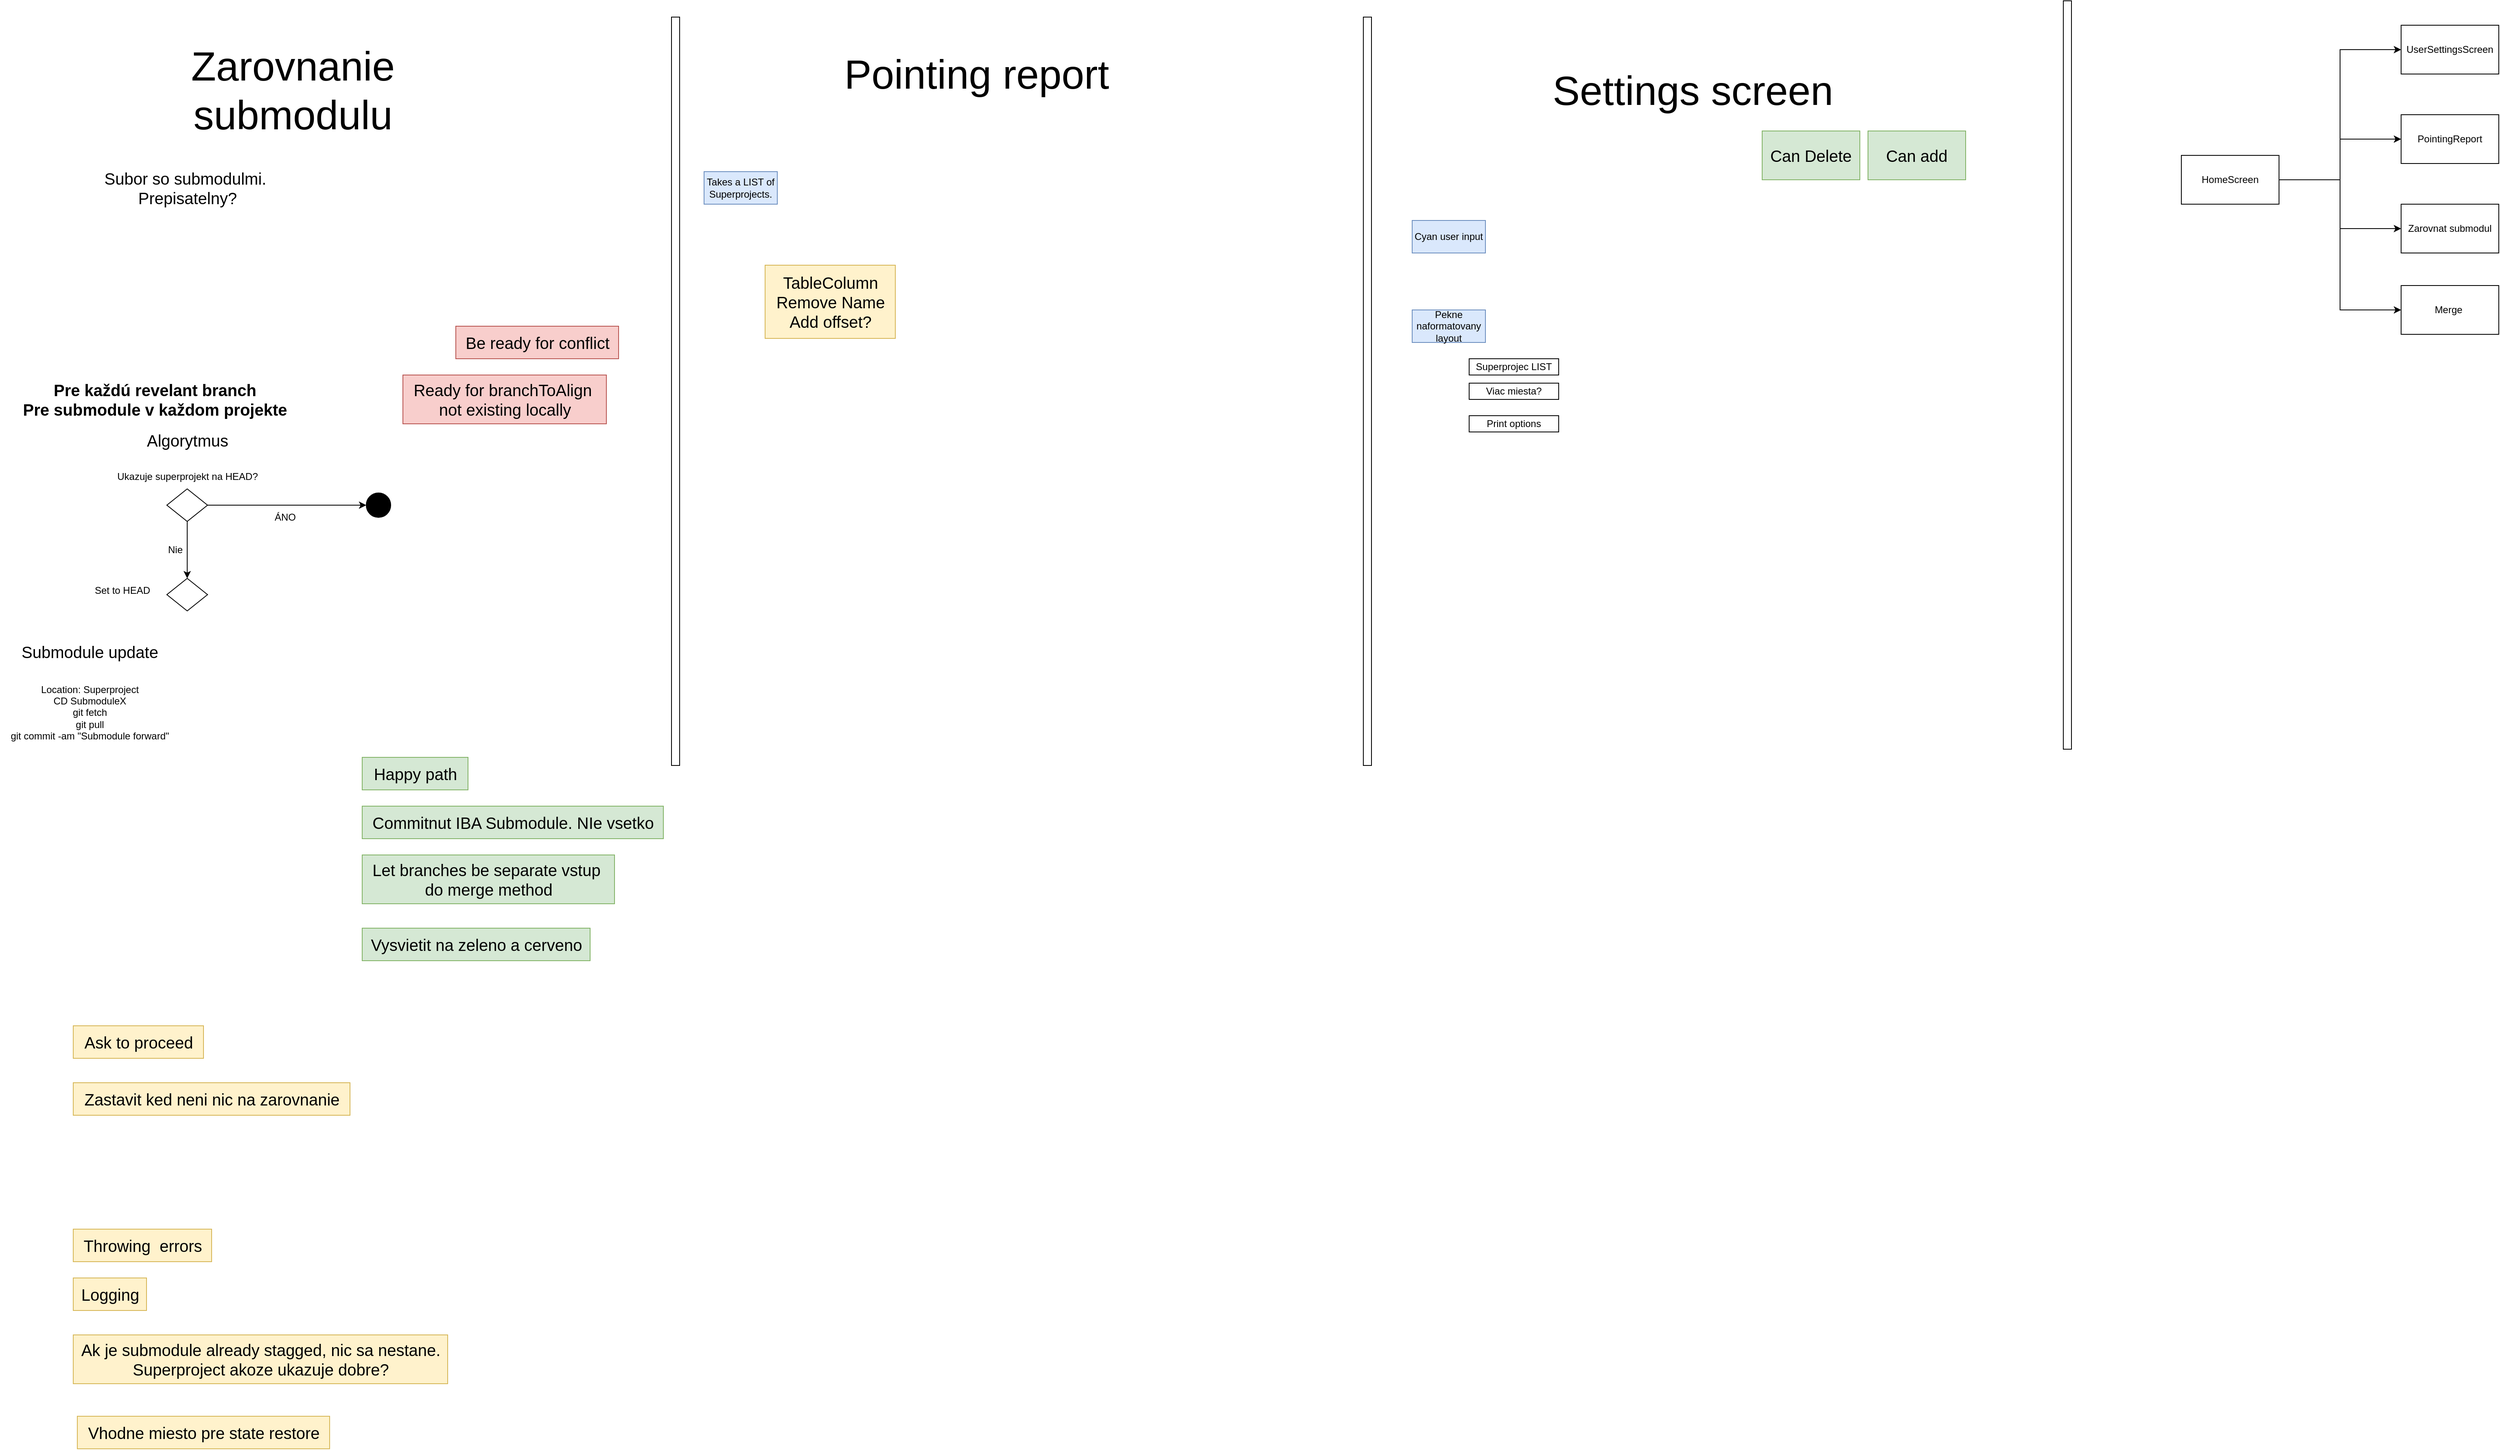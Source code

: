 <mxfile version="27.0.9">
  <diagram name="Page-1" id="3orqYU6fAVE5CK-2h4ND">
    <mxGraphModel dx="4272" dy="1037" grid="1" gridSize="10" guides="1" tooltips="1" connect="1" arrows="1" fold="1" page="1" pageScale="1" pageWidth="850" pageHeight="1100" math="0" shadow="0">
      <root>
        <mxCell id="0" />
        <mxCell id="1" parent="0" />
        <mxCell id="iCKe8L9vZJJtGCBKQtnD-6" style="edgeStyle=orthogonalEdgeStyle;rounded=0;orthogonalLoop=1;jettySize=auto;html=1;exitX=1;exitY=0.5;exitDx=0;exitDy=0;entryX=0;entryY=0.5;entryDx=0;entryDy=0;" parent="1" source="iCKe8L9vZJJtGCBKQtnD-1" target="iCKe8L9vZJJtGCBKQtnD-2" edge="1">
          <mxGeometry relative="1" as="geometry" />
        </mxCell>
        <mxCell id="iCKe8L9vZJJtGCBKQtnD-7" style="edgeStyle=orthogonalEdgeStyle;rounded=0;orthogonalLoop=1;jettySize=auto;html=1;exitX=1;exitY=0.5;exitDx=0;exitDy=0;entryX=0;entryY=0.5;entryDx=0;entryDy=0;" parent="1" source="iCKe8L9vZJJtGCBKQtnD-1" target="iCKe8L9vZJJtGCBKQtnD-3" edge="1">
          <mxGeometry relative="1" as="geometry" />
        </mxCell>
        <mxCell id="iCKe8L9vZJJtGCBKQtnD-8" style="edgeStyle=orthogonalEdgeStyle;rounded=0;orthogonalLoop=1;jettySize=auto;html=1;exitX=1;exitY=0.5;exitDx=0;exitDy=0;entryX=0;entryY=0.5;entryDx=0;entryDy=0;" parent="1" source="iCKe8L9vZJJtGCBKQtnD-1" target="iCKe8L9vZJJtGCBKQtnD-4" edge="1">
          <mxGeometry relative="1" as="geometry" />
        </mxCell>
        <mxCell id="iCKe8L9vZJJtGCBKQtnD-9" style="edgeStyle=orthogonalEdgeStyle;rounded=0;orthogonalLoop=1;jettySize=auto;html=1;exitX=1;exitY=0.5;exitDx=0;exitDy=0;entryX=0;entryY=0.5;entryDx=0;entryDy=0;" parent="1" source="iCKe8L9vZJJtGCBKQtnD-1" target="iCKe8L9vZJJtGCBKQtnD-5" edge="1">
          <mxGeometry relative="1" as="geometry" />
        </mxCell>
        <mxCell id="iCKe8L9vZJJtGCBKQtnD-1" value="HomeScreen" style="whiteSpace=wrap;html=1;" parent="1" vertex="1">
          <mxGeometry x="145" y="250" width="120" height="60" as="geometry" />
        </mxCell>
        <mxCell id="iCKe8L9vZJJtGCBKQtnD-2" value="UserSettingsScreen" style="whiteSpace=wrap;html=1;" parent="1" vertex="1">
          <mxGeometry x="415" y="90" width="120" height="60" as="geometry" />
        </mxCell>
        <mxCell id="iCKe8L9vZJJtGCBKQtnD-3" value="PointingReport" style="whiteSpace=wrap;html=1;" parent="1" vertex="1">
          <mxGeometry x="415" y="200" width="120" height="60" as="geometry" />
        </mxCell>
        <mxCell id="iCKe8L9vZJJtGCBKQtnD-4" value="Zarovnat submodul" style="whiteSpace=wrap;html=1;" parent="1" vertex="1">
          <mxGeometry x="415" y="310" width="120" height="60" as="geometry" />
        </mxCell>
        <mxCell id="iCKe8L9vZJJtGCBKQtnD-5" value="Merge&amp;nbsp;" style="whiteSpace=wrap;html=1;" parent="1" vertex="1">
          <mxGeometry x="415" y="410" width="120" height="60" as="geometry" />
        </mxCell>
        <mxCell id="9OnaElkXCphRrL8_LYWj-2" value="Pointing report" style="text;html=1;align=center;verticalAlign=middle;whiteSpace=wrap;rounded=0;fontSize=50;" parent="1" vertex="1">
          <mxGeometry x="-1520" y="120" width="370" height="60" as="geometry" />
        </mxCell>
        <mxCell id="9OnaElkXCphRrL8_LYWj-3" value="Zarovnanie submodulu" style="text;html=1;align=center;verticalAlign=middle;whiteSpace=wrap;rounded=0;fontSize=50;" parent="1" vertex="1">
          <mxGeometry x="-2360" y="140" width="370" height="60" as="geometry" />
        </mxCell>
        <mxCell id="9OnaElkXCphRrL8_LYWj-4" value="Settings screen" style="text;html=1;align=center;verticalAlign=middle;whiteSpace=wrap;rounded=0;fontSize=50;" parent="1" vertex="1">
          <mxGeometry x="-640" y="140" width="370" height="60" as="geometry" />
        </mxCell>
        <mxCell id="9OnaElkXCphRrL8_LYWj-5" value="" style="rounded=0;whiteSpace=wrap;html=1;" parent="1" vertex="1">
          <mxGeometry x="-860" y="80" width="10" height="920" as="geometry" />
        </mxCell>
        <mxCell id="9OnaElkXCphRrL8_LYWj-6" value="" style="rounded=0;whiteSpace=wrap;html=1;" parent="1" vertex="1">
          <mxGeometry x="-1710" y="80" width="10" height="920" as="geometry" />
        </mxCell>
        <mxCell id="9OnaElkXCphRrL8_LYWj-7" value="" style="rounded=0;whiteSpace=wrap;html=1;" parent="1" vertex="1">
          <mxGeometry y="60" width="10" height="920" as="geometry" />
        </mxCell>
        <mxCell id="9OnaElkXCphRrL8_LYWj-8" value="Takes a LIST of Superprojects." style="whiteSpace=wrap;html=1;fillColor=#dae8fc;strokeColor=#6c8ebf;" parent="1" vertex="1">
          <mxGeometry x="-1670" y="270" width="90" height="40" as="geometry" />
        </mxCell>
        <mxCell id="9OnaElkXCphRrL8_LYWj-9" value="Can add" style="whiteSpace=wrap;html=1;fontSize=20;fillColor=#d5e8d4;strokeColor=#82b366;" parent="1" vertex="1">
          <mxGeometry x="-240" y="220" width="120" height="60" as="geometry" />
        </mxCell>
        <mxCell id="9OnaElkXCphRrL8_LYWj-10" value="&lt;font style=&quot;font-size: 20px;&quot;&gt;Can Delete&lt;/font&gt;" style="whiteSpace=wrap;html=1;fillColor=#d5e8d4;strokeColor=#82b366;" parent="1" vertex="1">
          <mxGeometry x="-370" y="220" width="120" height="60" as="geometry" />
        </mxCell>
        <mxCell id="zN_APJOsYA4pf0mJ2beM-2" value="Cyan user input" style="whiteSpace=wrap;html=1;fillColor=#dae8fc;strokeColor=#6c8ebf;" parent="1" vertex="1">
          <mxGeometry x="-800.0" y="330.0" width="90" height="40" as="geometry" />
        </mxCell>
        <mxCell id="zN_APJOsYA4pf0mJ2beM-3" value="Pekne naformatovany layout" style="whiteSpace=wrap;html=1;fillColor=#dae8fc;strokeColor=#6c8ebf;" parent="1" vertex="1">
          <mxGeometry x="-800.0" y="440.0" width="90" height="40" as="geometry" />
        </mxCell>
        <mxCell id="zN_APJOsYA4pf0mJ2beM-4" value="Superprojec LIST" style="whiteSpace=wrap;html=1;" parent="1" vertex="1">
          <mxGeometry x="-730" y="500" width="110" height="20" as="geometry" />
        </mxCell>
        <mxCell id="zN_APJOsYA4pf0mJ2beM-6" value="Viac miesta?" style="whiteSpace=wrap;html=1;" parent="1" vertex="1">
          <mxGeometry x="-730" y="530" width="110" height="20" as="geometry" />
        </mxCell>
        <mxCell id="zN_APJOsYA4pf0mJ2beM-8" value="Print options" style="whiteSpace=wrap;html=1;" parent="1" vertex="1">
          <mxGeometry x="-730" y="570" width="110" height="20" as="geometry" />
        </mxCell>
        <mxCell id="zN_APJOsYA4pf0mJ2beM-9" value="&lt;font style=&quot;font-size: 20px;&quot;&gt;Subor so submodulmi.&amp;nbsp;&lt;br&gt;Prepisatelny?&lt;/font&gt;" style="text;html=1;align=center;verticalAlign=middle;resizable=0;points=[];autosize=1;strokeColor=none;fillColor=none;" parent="1" vertex="1">
          <mxGeometry x="-2420" y="260" width="230" height="60" as="geometry" />
        </mxCell>
        <mxCell id="zN_APJOsYA4pf0mJ2beM-12" value="&lt;font style=&quot;font-size: 20px;&quot;&gt;Algorytmus&lt;/font&gt;" style="text;html=1;align=center;verticalAlign=middle;resizable=0;points=[];autosize=1;strokeColor=none;fillColor=none;" parent="1" vertex="1">
          <mxGeometry x="-2365" y="580.0" width="120" height="40" as="geometry" />
        </mxCell>
        <mxCell id="zN_APJOsYA4pf0mJ2beM-19" style="edgeStyle=orthogonalEdgeStyle;rounded=0;orthogonalLoop=1;jettySize=auto;html=1;exitX=1;exitY=0.5;exitDx=0;exitDy=0;entryX=0;entryY=0.5;entryDx=0;entryDy=0;" parent="1" source="zN_APJOsYA4pf0mJ2beM-13" edge="1">
          <mxGeometry relative="1" as="geometry">
            <mxPoint x="-2085" y="680" as="targetPoint" />
          </mxGeometry>
        </mxCell>
        <mxCell id="zN_APJOsYA4pf0mJ2beM-21" style="edgeStyle=orthogonalEdgeStyle;rounded=0;orthogonalLoop=1;jettySize=auto;html=1;exitX=0.5;exitY=1;exitDx=0;exitDy=0;entryX=0.5;entryY=0;entryDx=0;entryDy=0;" parent="1" source="zN_APJOsYA4pf0mJ2beM-13" target="zN_APJOsYA4pf0mJ2beM-16" edge="1">
          <mxGeometry relative="1" as="geometry" />
        </mxCell>
        <mxCell id="zN_APJOsYA4pf0mJ2beM-13" value="" style="rhombus;whiteSpace=wrap;html=1;" parent="1" vertex="1">
          <mxGeometry x="-2330" y="660" width="50" height="40" as="geometry" />
        </mxCell>
        <mxCell id="zN_APJOsYA4pf0mJ2beM-14" value="Ukazuje superprojekt na HEAD?" style="text;html=1;align=center;verticalAlign=middle;resizable=0;points=[];autosize=1;strokeColor=none;fillColor=none;" parent="1" vertex="1">
          <mxGeometry x="-2405" y="630" width="200" height="30" as="geometry" />
        </mxCell>
        <mxCell id="zN_APJOsYA4pf0mJ2beM-16" value="" style="rhombus;whiteSpace=wrap;html=1;" parent="1" vertex="1">
          <mxGeometry x="-2330" y="770" width="50" height="40" as="geometry" />
        </mxCell>
        <mxCell id="zN_APJOsYA4pf0mJ2beM-20" value="ÁNO" style="text;html=1;align=center;verticalAlign=middle;resizable=0;points=[];autosize=1;strokeColor=none;fillColor=none;" parent="1" vertex="1">
          <mxGeometry x="-2210" y="680" width="50" height="30" as="geometry" />
        </mxCell>
        <mxCell id="zN_APJOsYA4pf0mJ2beM-22" value="Nie" style="text;html=1;align=center;verticalAlign=middle;resizable=0;points=[];autosize=1;strokeColor=none;fillColor=none;" parent="1" vertex="1">
          <mxGeometry x="-2340" y="720" width="40" height="30" as="geometry" />
        </mxCell>
        <mxCell id="zN_APJOsYA4pf0mJ2beM-23" value="" style="ellipse;whiteSpace=wrap;html=1;fillColor=#000000;" parent="1" vertex="1">
          <mxGeometry x="-2085" y="665" width="30" height="30" as="geometry" />
        </mxCell>
        <mxCell id="zN_APJOsYA4pf0mJ2beM-24" value="Set to HEAD" style="text;html=1;align=center;verticalAlign=middle;resizable=0;points=[];autosize=1;strokeColor=none;fillColor=none;" parent="1" vertex="1">
          <mxGeometry x="-2430" y="770" width="90" height="30" as="geometry" />
        </mxCell>
        <mxCell id="zN_APJOsYA4pf0mJ2beM-25" value="Pre každú revelant branch&lt;br&gt;Pre submodule v každom projekte" style="text;html=1;align=center;verticalAlign=middle;resizable=0;points=[];autosize=1;strokeColor=none;fillColor=none;fontSize=20;fontStyle=1" parent="1" vertex="1">
          <mxGeometry x="-2510" y="520" width="330" height="60" as="geometry" />
        </mxCell>
        <mxCell id="zN_APJOsYA4pf0mJ2beM-27" value="&lt;font style=&quot;font-size: 20px;&quot;&gt;Submodule update&lt;/font&gt;" style="text;html=1;align=center;verticalAlign=middle;resizable=0;points=[];autosize=1;strokeColor=none;fillColor=none;" parent="1" vertex="1">
          <mxGeometry x="-2520" y="840.0" width="190" height="40" as="geometry" />
        </mxCell>
        <mxCell id="zN_APJOsYA4pf0mJ2beM-29" value="Location: Superproject&lt;br&gt;CD SubmoduleX&lt;br&gt;git fetch&lt;br&gt;git pull&lt;br&gt;git commit -am &quot;Submodule forward&quot;" style="text;html=1;align=center;verticalAlign=middle;resizable=0;points=[];autosize=1;strokeColor=none;fillColor=none;" parent="1" vertex="1">
          <mxGeometry x="-2535" y="890" width="220" height="90" as="geometry" />
        </mxCell>
        <mxCell id="zN_APJOsYA4pf0mJ2beM-31" value="&lt;font style=&quot;font-size: 20px;&quot;&gt;Commitnut IBA Submodule. NIe vsetko&lt;/font&gt;" style="text;html=1;align=center;verticalAlign=middle;resizable=0;points=[];autosize=1;strokeColor=#82b366;fillColor=#d5e8d4;" parent="1" vertex="1">
          <mxGeometry x="-2090" y="1050" width="370" height="40" as="geometry" />
        </mxCell>
        <mxCell id="H2F9SjrpHdT_mPWx4sjv-1" value="&lt;font style=&quot;font-size: 20px;&quot;&gt;Be ready for conflict&lt;/font&gt;" style="text;html=1;align=center;verticalAlign=middle;resizable=0;points=[];autosize=1;strokeColor=#b85450;fillColor=#f8cecc;" parent="1" vertex="1">
          <mxGeometry x="-1975" y="460.0" width="200" height="40" as="geometry" />
        </mxCell>
        <mxCell id="H2F9SjrpHdT_mPWx4sjv-2" value="&lt;font style=&quot;font-size: 20px;&quot;&gt;Ready for branchToAlign&amp;nbsp;&lt;br&gt;not existing locally&lt;/font&gt;" style="text;html=1;align=center;verticalAlign=middle;resizable=0;points=[];autosize=1;strokeColor=#b85450;fillColor=#f8cecc;" parent="1" vertex="1">
          <mxGeometry x="-2040" y="520" width="250" height="60" as="geometry" />
        </mxCell>
        <mxCell id="UUlGnFPibLMLo2vJmDTm-2" value="&lt;span style=&quot;font-size: 20px;&quot;&gt;Let branches be separate vstup&amp;nbsp;&lt;br&gt;do merge method&lt;/span&gt;" style="text;html=1;align=center;verticalAlign=middle;resizable=0;points=[];autosize=1;strokeColor=#82b366;fillColor=#d5e8d4;" parent="1" vertex="1">
          <mxGeometry x="-2090" y="1110" width="310" height="60" as="geometry" />
        </mxCell>
        <mxCell id="UUlGnFPibLMLo2vJmDTm-4" value="&lt;font style=&quot;font-size: 20px;&quot;&gt;Throwing&amp;nbsp; errors&lt;/font&gt;" style="text;html=1;align=center;verticalAlign=middle;resizable=0;points=[];autosize=1;strokeColor=#d6b656;fillColor=#fff2cc;" parent="1" vertex="1">
          <mxGeometry x="-2445" y="1570" width="170" height="40" as="geometry" />
        </mxCell>
        <mxCell id="UUlGnFPibLMLo2vJmDTm-5" value="&lt;font style=&quot;font-size: 20px;&quot;&gt;Logging&lt;/font&gt;" style="text;html=1;align=center;verticalAlign=middle;resizable=0;points=[];autosize=1;strokeColor=#d6b656;fillColor=#fff2cc;" parent="1" vertex="1">
          <mxGeometry x="-2445" y="1630" width="90" height="40" as="geometry" />
        </mxCell>
        <mxCell id="UUlGnFPibLMLo2vJmDTm-7" value="&lt;span style=&quot;font-size: 20px;&quot;&gt;Ak je submodule already stagged, nic sa nestane.&lt;br&gt;Superproject akoze ukazuje dobre?&lt;/span&gt;" style="text;html=1;align=center;verticalAlign=middle;resizable=0;points=[];autosize=1;strokeColor=#d6b656;fillColor=#fff2cc;" parent="1" vertex="1">
          <mxGeometry x="-2445" y="1700" width="460" height="60" as="geometry" />
        </mxCell>
        <mxCell id="UUlGnFPibLMLo2vJmDTm-8" value="&lt;font style=&quot;font-size: 20px;&quot;&gt;Happy path&lt;/font&gt;" style="text;html=1;align=center;verticalAlign=middle;resizable=0;points=[];autosize=1;strokeColor=#82b366;fillColor=#d5e8d4;" parent="1" vertex="1">
          <mxGeometry x="-2090" y="990" width="130" height="40" as="geometry" />
        </mxCell>
        <mxCell id="UUlGnFPibLMLo2vJmDTm-9" value="&lt;span style=&quot;font-size: 20px;&quot;&gt;Vhodne miesto pre state restore&lt;/span&gt;" style="text;html=1;align=center;verticalAlign=middle;resizable=0;points=[];autosize=1;strokeColor=#d6b656;fillColor=#fff2cc;" parent="1" vertex="1">
          <mxGeometry x="-2440" y="1800" width="310" height="40" as="geometry" />
        </mxCell>
        <mxCell id="eh24DqS274aS48rtO0Fc-1" value="&lt;span style=&quot;font-size: 20px;&quot;&gt;TableColumn&lt;br&gt;Remove Name&lt;br&gt;&lt;/span&gt;&lt;div&gt;&lt;span style=&quot;font-size: 20px;&quot;&gt;Add offset?&lt;/span&gt;&lt;/div&gt;" style="text;html=1;align=center;verticalAlign=middle;resizable=0;points=[];autosize=1;strokeColor=#d6b656;fillColor=#fff2cc;" parent="1" vertex="1">
          <mxGeometry x="-1595" y="385" width="160" height="90" as="geometry" />
        </mxCell>
        <mxCell id="4lQAqQhR7zhloYmdwoUT-12" value="&lt;font style=&quot;font-size: 20px;&quot;&gt;Vysvietit na zeleno a cerveno&lt;/font&gt;" style="text;html=1;align=center;verticalAlign=middle;resizable=0;points=[];autosize=1;strokeColor=#82b366;fillColor=#d5e8d4;" vertex="1" parent="1">
          <mxGeometry x="-2090" y="1200" width="280" height="40" as="geometry" />
        </mxCell>
        <mxCell id="4lQAqQhR7zhloYmdwoUT-13" value="&lt;font style=&quot;font-size: 20px;&quot;&gt;Ask to proceed&lt;/font&gt;" style="text;html=1;align=center;verticalAlign=middle;resizable=0;points=[];autosize=1;strokeColor=#d6b656;fillColor=#fff2cc;" vertex="1" parent="1">
          <mxGeometry x="-2445" y="1320" width="160" height="40" as="geometry" />
        </mxCell>
        <mxCell id="4lQAqQhR7zhloYmdwoUT-14" value="&lt;font style=&quot;font-size: 20px;&quot;&gt;Zastavit ked neni nic na zarovnanie&lt;/font&gt;" style="text;html=1;align=center;verticalAlign=middle;resizable=0;points=[];autosize=1;strokeColor=#d6b656;fillColor=#fff2cc;" vertex="1" parent="1">
          <mxGeometry x="-2445" y="1390" width="340" height="40" as="geometry" />
        </mxCell>
      </root>
    </mxGraphModel>
  </diagram>
</mxfile>
